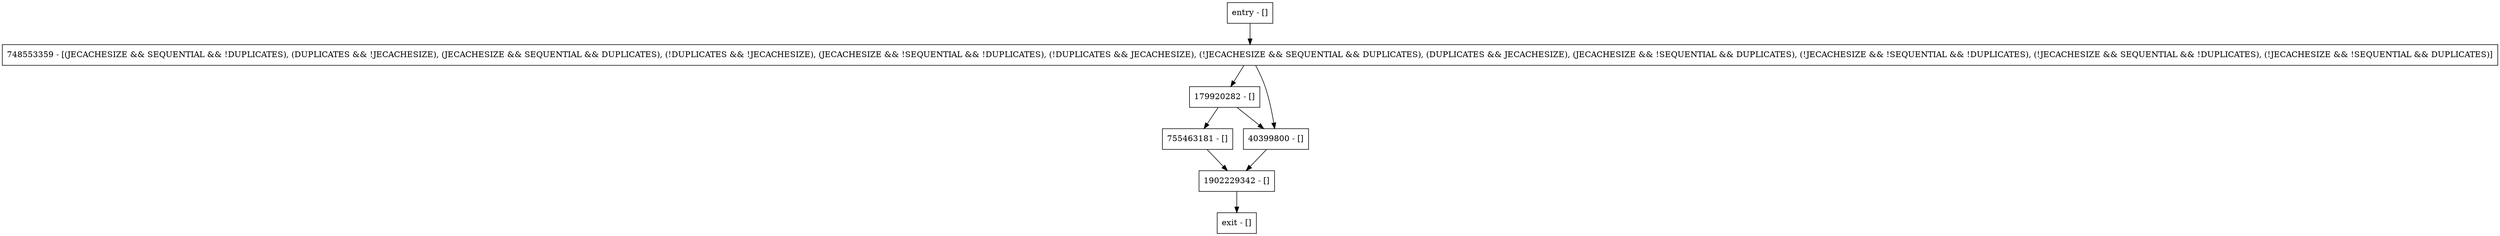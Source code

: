 digraph haveEmbeddedData {
node [shape=record];
179920282 [label="179920282 - []"];
entry [label="entry - []"];
exit [label="exit - []"];
755463181 [label="755463181 - []"];
1902229342 [label="1902229342 - []"];
40399800 [label="40399800 - []"];
748553359 [label="748553359 - [(JECACHESIZE && SEQUENTIAL && !DUPLICATES), (DUPLICATES && !JECACHESIZE), (JECACHESIZE && SEQUENTIAL && DUPLICATES), (!DUPLICATES && !JECACHESIZE), (JECACHESIZE && !SEQUENTIAL && !DUPLICATES), (!DUPLICATES && JECACHESIZE), (!JECACHESIZE && SEQUENTIAL && DUPLICATES), (DUPLICATES && JECACHESIZE), (JECACHESIZE && !SEQUENTIAL && DUPLICATES), (!JECACHESIZE && !SEQUENTIAL && !DUPLICATES), (!JECACHESIZE && SEQUENTIAL && !DUPLICATES), (!JECACHESIZE && !SEQUENTIAL && DUPLICATES)]"];
entry;
exit;
179920282 -> 755463181;
179920282 -> 40399800;
entry -> 748553359;
755463181 -> 1902229342;
1902229342 -> exit;
40399800 -> 1902229342;
748553359 -> 179920282;
748553359 -> 40399800;
}
